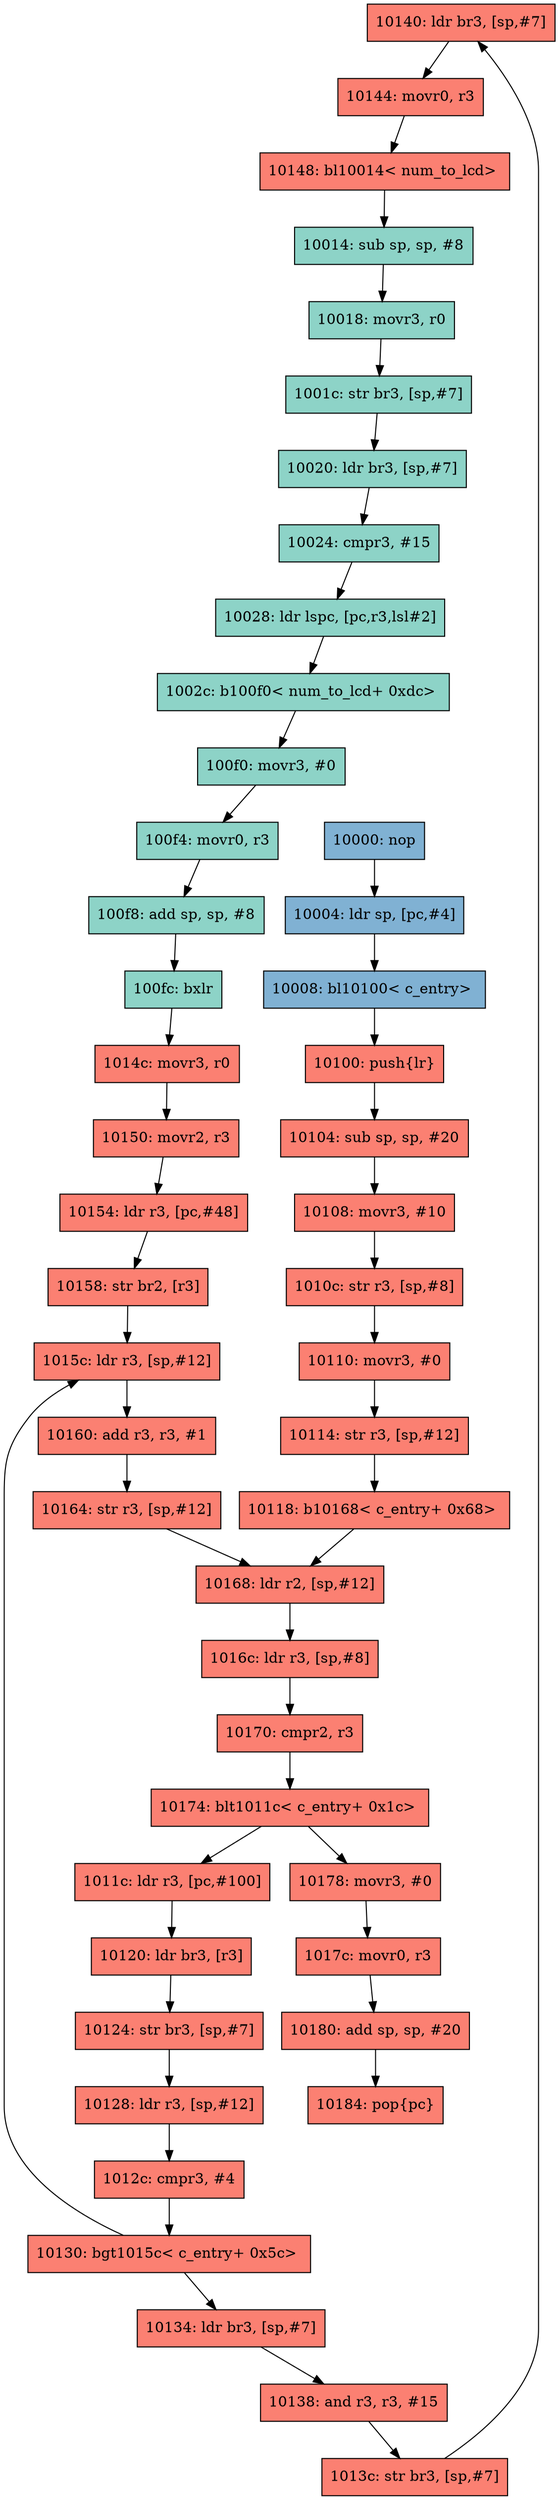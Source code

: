 digraph G {
  "10140_C485C7" [style=filled shape=rectangle color=black fillcolor="/set312/4" label ="10140: ldr br3, [sp,#7]"]
  "10120_C485C7" [style=filled shape=rectangle color=black fillcolor="/set312/4" label ="10120: ldr br3, [r3]"]
  "10100_C485C7" [style=filled shape=rectangle color=black fillcolor="/set312/4" label ="10100: push{lr}"]
  "10008_542A03" [style=filled shape=rectangle color=black fillcolor="/set312/5" label ="10008: bl10100< c_entry> "]
  "10024_0C7321" [style=filled shape=rectangle color=black fillcolor="/set312/1" label ="10024: cmpr3, #15"]
  "10128_C485C7" [style=filled shape=rectangle color=black fillcolor="/set312/4" label ="10128: ldr r3, [sp,#12]"]
  "10014_0C7321" [style=filled shape=rectangle color=black fillcolor="/set312/1" label ="10014: sub sp, sp, #8"]
  "1012c_C485C7" [style=filled shape=rectangle color=black fillcolor="/set312/4" label ="1012c: cmpr3, #4"]
  "1001c_0C7321" [style=filled shape=rectangle color=black fillcolor="/set312/1" label ="1001c: str br3, [sp,#7]"]
  "10134_C485C7" [style=filled shape=rectangle color=black fillcolor="/set312/4" label ="10134: ldr br3, [sp,#7]"]
  "10110_C485C7" [style=filled shape=rectangle color=black fillcolor="/set312/4" label ="10110: movr3, #0"]
  "10154_C485C7" [style=filled shape=rectangle color=black fillcolor="/set312/4" label ="10154: ldr r3, [pc,#48]"]
  "10114_C485C7" [style=filled shape=rectangle color=black fillcolor="/set312/4" label ="10114: str r3, [sp,#12]"]
  "10174_C485C7" [style=filled shape=rectangle color=black fillcolor="/set312/4" label ="10174: blt1011c< c_entry+ 0x1c> "]
  "100f4_0C7321" [style=filled shape=rectangle color=black fillcolor="/set312/1" label ="100f4: movr0, r3"]
  "1014c_C485C7" [style=filled shape=rectangle color=black fillcolor="/set312/4" label ="1014c: movr3, r0"]
  "10018_0C7321" [style=filled shape=rectangle color=black fillcolor="/set312/1" label ="10018: movr3, r0"]
  "1002c_0C7321" [style=filled shape=rectangle color=black fillcolor="/set312/1" label ="1002c: b100f0< num_to_lcd+ 0xdc> "]
  "10124_C485C7" [style=filled shape=rectangle color=black fillcolor="/set312/4" label ="10124: str br3, [sp,#7]"]
  "1011c_C485C7" [style=filled shape=rectangle color=black fillcolor="/set312/4" label ="1011c: ldr r3, [pc,#100]"]
  "100f8_0C7321" [style=filled shape=rectangle color=black fillcolor="/set312/1" label ="100f8: add sp, sp, #8"]
  "10150_C485C7" [style=filled shape=rectangle color=black fillcolor="/set312/4" label ="10150: movr2, r3"]
  "1017c_C485C7" [style=filled shape=rectangle color=black fillcolor="/set312/4" label ="1017c: movr0, r3"]
  "10158_C485C7" [style=filled shape=rectangle color=black fillcolor="/set312/4" label ="10158: str br2, [r3]"]
  "10028_0C7321" [style=filled shape=rectangle color=black fillcolor="/set312/1" label ="10028: ldr lspc, [pc,r3,lsl#2]"]
  "10004_542A03" [style=filled shape=rectangle color=black fillcolor="/set312/5" label ="10004: ldr sp, [pc,#4]"]
  "10138_C485C7" [style=filled shape=rectangle color=black fillcolor="/set312/4" label ="10138: and r3, r3, #15"]
  "1013c_C485C7" [style=filled shape=rectangle color=black fillcolor="/set312/4" label ="1013c: str br3, [sp,#7]"]
  "10020_0C7321" [style=filled shape=rectangle color=black fillcolor="/set312/1" label ="10020: ldr br3, [sp,#7]"]
  "10000_542A03" [style=filled shape=rectangle color=black fillcolor="/set312/5" label ="10000: nop"]
  "10170_C485C7" [style=filled shape=rectangle color=black fillcolor="/set312/4" label ="10170: cmpr2, r3"]
  "10118_C485C7" [style=filled shape=rectangle color=black fillcolor="/set312/4" label ="10118: b10168< c_entry+ 0x68> "]
  "10184_C485C7" [style=filled shape=rectangle color=black fillcolor="/set312/4" label ="10184: pop{pc}"]
  "100f0_0C7321" [style=filled shape=rectangle color=black fillcolor="/set312/1" label ="100f0: movr3, #0"]
  "10180_C485C7" [style=filled shape=rectangle color=black fillcolor="/set312/4" label ="10180: add sp, sp, #20"]
  "10144_C485C7" [style=filled shape=rectangle color=black fillcolor="/set312/4" label ="10144: movr0, r3"]
  "1016c_C485C7" [style=filled shape=rectangle color=black fillcolor="/set312/4" label ="1016c: ldr r3, [sp,#8]"]
  "10178_C485C7" [style=filled shape=rectangle color=black fillcolor="/set312/4" label ="10178: movr3, #0"]
  "10160_C485C7" [style=filled shape=rectangle color=black fillcolor="/set312/4" label ="10160: add r3, r3, #1"]
  "10104_C485C7" [style=filled shape=rectangle color=black fillcolor="/set312/4" label ="10104: sub sp, sp, #20"]
  "10130_C485C7" [style=filled shape=rectangle color=black fillcolor="/set312/4" label ="10130: bgt1015c< c_entry+ 0x5c> "]
  "10164_C485C7" [style=filled shape=rectangle color=black fillcolor="/set312/4" label ="10164: str r3, [sp,#12]"]
  "10148_C485C7" [style=filled shape=rectangle color=black fillcolor="/set312/4" label ="10148: bl10014< num_to_lcd> "]
  "1015c_C485C7" [style=filled shape=rectangle color=black fillcolor="/set312/4" label ="1015c: ldr r3, [sp,#12]"]
  "100fc_0C7321" [style=filled shape=rectangle color=black fillcolor="/set312/1" label ="100fc: bxlr"]
  "1010c_C485C7" [style=filled shape=rectangle color=black fillcolor="/set312/4" label ="1010c: str r3, [sp,#8]"]
  "10108_C485C7" [style=filled shape=rectangle color=black fillcolor="/set312/4" label ="10108: movr3, #10"]
  "10168_C485C7" [style=filled shape=rectangle color=black fillcolor="/set312/4" label ="10168: ldr r2, [sp,#12]"]
  "10144_C485C7" -> "10148_C485C7"
  "10180_C485C7" -> "10184_C485C7"
  "1013c_C485C7" -> "10140_C485C7"
  "10100_C485C7" -> "10104_C485C7"
  "10018_0C7321" -> "1001c_0C7321"
  "1017c_C485C7" -> "10180_C485C7"
  "10158_C485C7" -> "1015c_C485C7"
  "10178_C485C7" -> "1017c_C485C7"
  "1002c_0C7321" -> "100f0_0C7321"
  "10174_C485C7" -> "10178_C485C7"
  "10150_C485C7" -> "10154_C485C7"
  "10000_542A03" -> "10004_542A03"
  "1015c_C485C7" -> "10160_C485C7"
  "10128_C485C7" -> "1012c_C485C7"
  "10138_C485C7" -> "1013c_C485C7"
  "100f4_0C7321" -> "100f8_0C7321"
  "100f8_0C7321" -> "100fc_0C7321"
  "10020_0C7321" -> "10024_0C7321"
  "1016c_C485C7" -> "10170_C485C7"
  "1011c_C485C7" -> "10120_C485C7"
  "10008_542A03" -> "10100_C485C7"
  "1014c_C485C7" -> "10150_C485C7"
  "10104_C485C7" -> "10108_C485C7"
  "10028_0C7321" -> "1002c_0C7321"
  "10114_C485C7" -> "10118_C485C7"
  "1001c_0C7321" -> "10020_0C7321"
  "100fc_0C7321" -> "1014c_C485C7"
  "10170_C485C7" -> "10174_C485C7"
  "10148_C485C7" -> "10014_0C7321"
  "10164_C485C7" -> "10168_C485C7"
  "10120_C485C7" -> "10124_C485C7"
  "100f0_0C7321" -> "100f4_0C7321"
  "10014_0C7321" -> "10018_0C7321"
  "10024_0C7321" -> "10028_0C7321"
  "10174_C485C7" -> "1011c_C485C7"
  "10124_C485C7" -> "10128_C485C7"
  "1012c_C485C7" -> "10130_C485C7"
  "10168_C485C7" -> "1016c_C485C7"
  "10160_C485C7" -> "10164_C485C7"
  "10118_C485C7" -> "10168_C485C7"
  "10130_C485C7" -> "10134_C485C7"
  "1010c_C485C7" -> "10110_C485C7"
  "10130_C485C7" -> "1015c_C485C7"
  "10110_C485C7" -> "10114_C485C7"
  "10004_542A03" -> "10008_542A03"
  "10154_C485C7" -> "10158_C485C7"
  "10140_C485C7" -> "10144_C485C7"
  "10134_C485C7" -> "10138_C485C7"
  "10108_C485C7" -> "1010c_C485C7"
}